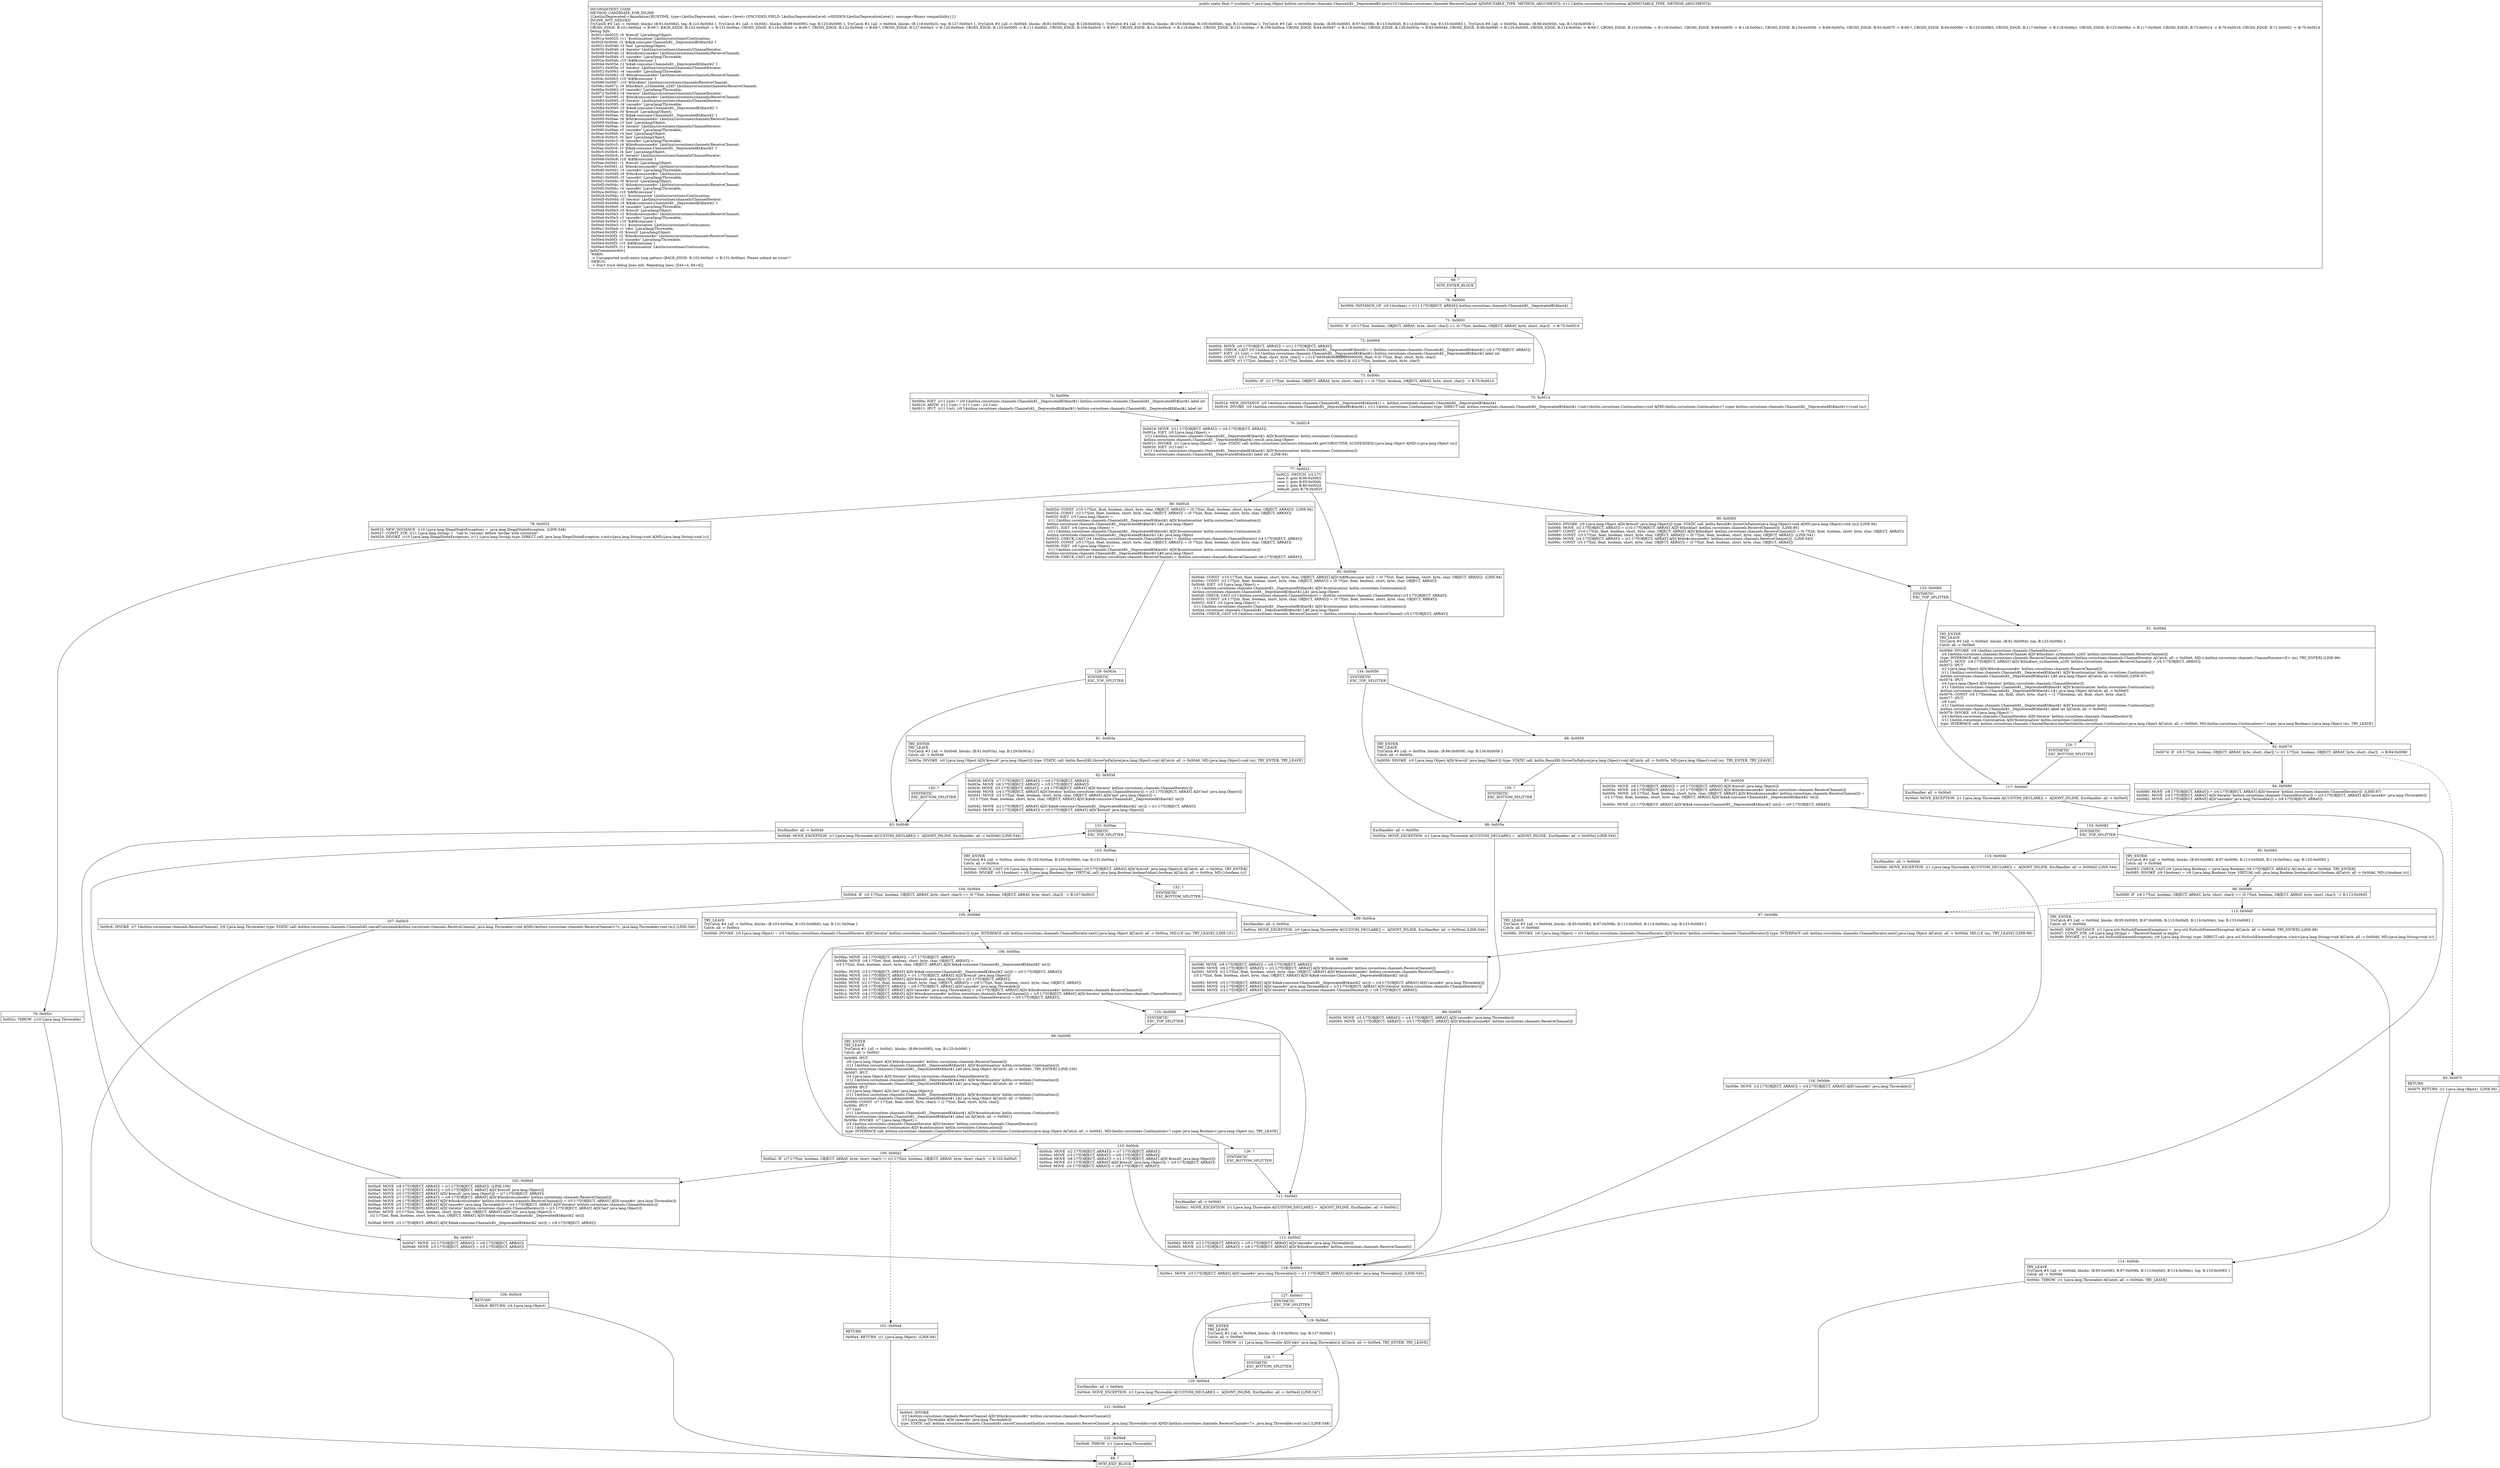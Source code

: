 digraph "CFG forkotlinx.coroutines.channels.ChannelsKt__DeprecatedKt.last(Lkotlinx\/coroutines\/channels\/ReceiveChannel;Lkotlin\/coroutines\/Continuation;)Ljava\/lang\/Object;" {
Node_68 [shape=record,label="{68\:\ ?|MTH_ENTER_BLOCK\l}"];
Node_70 [shape=record,label="{70\:\ 0x0000|0x0000: INSTANCE_OF  (r0 I:boolean) = (r11 I:??[OBJECT, ARRAY]) kotlinx.coroutines.channels.ChannelsKt__DeprecatedKt$last$1 \l}"];
Node_71 [shape=record,label="{71\:\ 0x0002|0x0002: IF  (r0 I:??[int, boolean, OBJECT, ARRAY, byte, short, char]) == (0 ??[int, boolean, OBJECT, ARRAY, byte, short, char])  \-\> B:75:0x0014 \l}"];
Node_72 [shape=record,label="{72\:\ 0x0004|0x0004: MOVE  (r0 I:??[OBJECT, ARRAY]) = (r11 I:??[OBJECT, ARRAY]) \l0x0005: CHECK_CAST (r0 I:kotlinx.coroutines.channels.ChannelsKt__DeprecatedKt$last$1) = (kotlinx.coroutines.channels.ChannelsKt__DeprecatedKt$last$1) (r0 I:??[OBJECT, ARRAY]) \l0x0007: IGET  (r1 I:int) = (r0 I:kotlinx.coroutines.channels.ChannelsKt__DeprecatedKt$last$1) kotlinx.coroutines.channels.ChannelsKt__DeprecatedKt$last$1.label int \l0x0009: CONST  (r2 I:??[int, float, short, byte, char]) = (\-2147483648(0xffffffff80000000, float:\-0.0) ??[int, float, short, byte, char]) \l0x000b: ARITH  (r1 I:??[int, boolean]) = (r1 I:??[int, boolean, short, byte, char]) & (r2 I:??[int, boolean, short, byte, char]) \l}"];
Node_73 [shape=record,label="{73\:\ 0x000c|0x000c: IF  (r1 I:??[int, boolean, OBJECT, ARRAY, byte, short, char]) == (0 ??[int, boolean, OBJECT, ARRAY, byte, short, char])  \-\> B:75:0x0014 \l}"];
Node_74 [shape=record,label="{74\:\ 0x000e|0x000e: IGET  (r11 I:int) = (r0 I:kotlinx.coroutines.channels.ChannelsKt__DeprecatedKt$last$1) kotlinx.coroutines.channels.ChannelsKt__DeprecatedKt$last$1.label int \l0x0010: ARITH  (r11 I:int) = (r11 I:int) \- (r2 I:int) \l0x0011: IPUT  (r11 I:int), (r0 I:kotlinx.coroutines.channels.ChannelsKt__DeprecatedKt$last$1) kotlinx.coroutines.channels.ChannelsKt__DeprecatedKt$last$1.label int \l}"];
Node_76 [shape=record,label="{76\:\ 0x0019|0x0019: MOVE  (r11 I:??[OBJECT, ARRAY]) = (r0 I:??[OBJECT, ARRAY]) \l0x001a: IGET  (r0 I:java.lang.Object) = \l  (r11 I:kotlinx.coroutines.channels.ChannelsKt__DeprecatedKt$last$1 A[D('$continuation' kotlin.coroutines.Continuation)])\l kotlinx.coroutines.channels.ChannelsKt__DeprecatedKt$last$1.result java.lang.Object \l0x001c: INVOKE  (r1 I:java.lang.Object) =  type: STATIC call: kotlin.coroutines.intrinsics.IntrinsicsKt.getCOROUTINE_SUSPENDED():java.lang.Object A[MD:():java.lang.Object (m)]\l0x0020: IGET  (r2 I:int) = \l  (r11 I:kotlinx.coroutines.channels.ChannelsKt__DeprecatedKt$last$1 A[D('$continuation' kotlin.coroutines.Continuation)])\l kotlinx.coroutines.channels.ChannelsKt__DeprecatedKt$last$1.label int  (LINE:94)\l}"];
Node_77 [shape=record,label="{77\:\ 0x0022|0x0022: SWITCH  (r2 I:??)\l case 0: goto B:90:0x0063\l case 1: goto B:85:0x004b\l case 2: goto B:80:0x002d\l default: goto B:78:0x0025 \l}"];
Node_78 [shape=record,label="{78\:\ 0x0025|0x0025: NEW_INSTANCE  (r10 I:java.lang.IllegalStateException) =  java.lang.IllegalStateException  (LINE:548)\l0x0027: CONST_STR  (r11 I:java.lang.String) =  \"call to 'resume' before 'invoke' with coroutine\" \l0x0029: INVOKE  (r10 I:java.lang.IllegalStateException), (r11 I:java.lang.String) type: DIRECT call: java.lang.IllegalStateException.\<init\>(java.lang.String):void A[MD:(java.lang.String):void (c)]\l}"];
Node_79 [shape=record,label="{79\:\ 0x002c|0x002c: THROW  (r10 I:java.lang.Throwable) \l}"];
Node_69 [shape=record,label="{69\:\ ?|MTH_EXIT_BLOCK\l}"];
Node_80 [shape=record,label="{80\:\ 0x002d|0x002d: CONST  (r10 I:??[int, float, boolean, short, byte, char, OBJECT, ARRAY]) = (0 ??[int, float, boolean, short, byte, char, OBJECT, ARRAY])  (LINE:94)\l0x002e: CONST  (r2 I:??[int, float, boolean, short, byte, char, OBJECT, ARRAY]) = (0 ??[int, float, boolean, short, byte, char, OBJECT, ARRAY]) \l0x002f: IGET  (r3 I:java.lang.Object) = \l  (r11 I:kotlinx.coroutines.channels.ChannelsKt__DeprecatedKt$last$1 A[D('$continuation' kotlin.coroutines.Continuation)])\l kotlinx.coroutines.channels.ChannelsKt__DeprecatedKt$last$1.L$2 java.lang.Object \l0x0031: IGET  (r4 I:java.lang.Object) = \l  (r11 I:kotlinx.coroutines.channels.ChannelsKt__DeprecatedKt$last$1 A[D('$continuation' kotlin.coroutines.Continuation)])\l kotlinx.coroutines.channels.ChannelsKt__DeprecatedKt$last$1.L$1 java.lang.Object \l0x0033: CHECK_CAST (r4 I:kotlinx.coroutines.channels.ChannelIterator) = (kotlinx.coroutines.channels.ChannelIterator) (r4 I:??[OBJECT, ARRAY]) \l0x0035: CONST  (r5 I:??[int, float, boolean, short, byte, char, OBJECT, ARRAY]) = (0 ??[int, float, boolean, short, byte, char, OBJECT, ARRAY]) \l0x0036: IGET  (r6 I:java.lang.Object) = \l  (r11 I:kotlinx.coroutines.channels.ChannelsKt__DeprecatedKt$last$1 A[D('$continuation' kotlin.coroutines.Continuation)])\l kotlinx.coroutines.channels.ChannelsKt__DeprecatedKt$last$1.L$0 java.lang.Object \l0x0038: CHECK_CAST (r6 I:kotlinx.coroutines.channels.ReceiveChannel) = (kotlinx.coroutines.channels.ReceiveChannel) (r6 I:??[OBJECT, ARRAY]) \l}"];
Node_129 [shape=record,label="{129\:\ 0x003a|SYNTHETIC\lEXC_TOP_SPLITTER\l}"];
Node_81 [shape=record,label="{81\:\ 0x003a|TRY_ENTER\lTRY_LEAVE\lTryCatch #3 \{all \-\> 0x0046, blocks: (B:81:0x003a), top: B:129:0x003a \}\lCatch: all \-\> 0x0046\l|0x003a: INVOKE  (r0 I:java.lang.Object A[D('$result' java.lang.Object)]) type: STATIC call: kotlin.ResultKt.throwOnFailure(java.lang.Object):void A[Catch: all \-\> 0x0046, MD:(java.lang.Object):void (m), TRY_ENTER, TRY_LEAVE]\l}"];
Node_82 [shape=record,label="{82\:\ 0x003d|0x003d: MOVE  (r7 I:??[OBJECT, ARRAY]) = (r6 I:??[OBJECT, ARRAY]) \l0x003e: MOVE  (r6 I:??[OBJECT, ARRAY]) = (r5 I:??[OBJECT, ARRAY]) \l0x003f: MOVE  (r5 I:??[OBJECT, ARRAY]) = (r4 I:??[OBJECT, ARRAY] A[D('iterator' kotlinx.coroutines.channels.ChannelIterator)]) \l0x0040: MOVE  (r4 I:??[OBJECT, ARRAY] A[D('iterator' kotlinx.coroutines.channels.ChannelIterator)]) = (r3 I:??[OBJECT, ARRAY] A[D('last' java.lang.Object)]) \l0x0041: MOVE  (r3 I:??[int, float, boolean, short, byte, char, OBJECT, ARRAY] A[D('last' java.lang.Object)]) = \l  (r2 I:??[int, float, boolean, short, byte, char, OBJECT, ARRAY] A[D('$i$a$\-consume\-ChannelsKt__DeprecatedKt$last$2' int)])\l \l0x0042: MOVE  (r2 I:??[OBJECT, ARRAY] A[D('$i$a$\-consume\-ChannelsKt__DeprecatedKt$last$2' int)]) = (r1 I:??[OBJECT, ARRAY]) \l0x0043: MOVE  (r1 I:??[OBJECT, ARRAY]) = (r0 I:??[OBJECT, ARRAY] A[D('$result' java.lang.Object)]) \l}"];
Node_131 [shape=record,label="{131\:\ 0x00ae|SYNTHETIC\lEXC_TOP_SPLITTER\l}"];
Node_103 [shape=record,label="{103\:\ 0x00ae|TRY_ENTER\lTryCatch #4 \{all \-\> 0x00ca, blocks: (B:103:0x00ae, B:105:0x00b6), top: B:131:0x00ae \}\lCatch: all \-\> 0x00ca\l|0x00ae: CHECK_CAST (r0 I:java.lang.Boolean) = (java.lang.Boolean) (r0 I:??[OBJECT, ARRAY] A[D('$result' java.lang.Object)]) A[Catch: all \-\> 0x00ca, TRY_ENTER]\l0x00b0: INVOKE  (r0 I:boolean) = (r0 I:java.lang.Boolean) type: VIRTUAL call: java.lang.Boolean.booleanValue():boolean A[Catch: all \-\> 0x00ca, MD:():boolean (c)]\l}"];
Node_104 [shape=record,label="{104\:\ 0x00b4|0x00b4: IF  (r0 I:??[int, boolean, OBJECT, ARRAY, byte, short, char]) == (0 ??[int, boolean, OBJECT, ARRAY, byte, short, char])  \-\> B:107:0x00c5 \l}"];
Node_105 [shape=record,label="{105\:\ 0x00b6|TRY_LEAVE\lTryCatch #4 \{all \-\> 0x00ca, blocks: (B:103:0x00ae, B:105:0x00b6), top: B:131:0x00ae \}\lCatch: all \-\> 0x00ca\l|0x00b6: INVOKE  (r0 I:java.lang.Object) = (r5 I:kotlinx.coroutines.channels.ChannelIterator A[D('iterator' kotlinx.coroutines.channels.ChannelIterator)]) type: INTERFACE call: kotlinx.coroutines.channels.ChannelIterator.next():java.lang.Object A[Catch: all \-\> 0x00ca, MD:():E (m), TRY_LEAVE] (LINE:101)\l}"];
Node_106 [shape=record,label="{106\:\ 0x00ba|0x00ba: MOVE  (r4 I:??[OBJECT, ARRAY]) = (r7 I:??[OBJECT, ARRAY]) \l0x00bb: MOVE  (r8 I:??[int, float, boolean, short, byte, char, OBJECT, ARRAY]) = \l  (r3 I:??[int, float, boolean, short, byte, char, OBJECT, ARRAY] A[D('$i$a$\-consume\-ChannelsKt__DeprecatedKt$last$2' int)])\l \l0x00bc: MOVE  (r3 I:??[OBJECT, ARRAY] A[D('$i$a$\-consume\-ChannelsKt__DeprecatedKt$last$2' int)]) = (r0 I:??[OBJECT, ARRAY]) \l0x00bd: MOVE  (r0 I:??[OBJECT, ARRAY]) = (r1 I:??[OBJECT, ARRAY] A[D('$result' java.lang.Object)]) \l0x00be: MOVE  (r1 I:??[OBJECT, ARRAY] A[D('$result' java.lang.Object)]) = (r2 I:??[OBJECT, ARRAY]) \l0x00bf: MOVE  (r2 I:??[int, float, boolean, short, byte, char, OBJECT, ARRAY]) = (r8 I:??[int, float, boolean, short, byte, char, OBJECT, ARRAY]) \l0x00c0: MOVE  (r9 I:??[OBJECT, ARRAY]) = (r6 I:??[OBJECT, ARRAY] A[D('cause$iv' java.lang.Throwable)]) \l0x00c1: MOVE  (r6 I:??[OBJECT, ARRAY] A[D('cause$iv' java.lang.Throwable)]) = (r4 I:??[OBJECT, ARRAY] A[D('$this$consume$iv' kotlinx.coroutines.channels.ReceiveChannel)]) \l0x00c2: MOVE  (r4 I:??[OBJECT, ARRAY] A[D('$this$consume$iv' kotlinx.coroutines.channels.ReceiveChannel)]) = (r5 I:??[OBJECT, ARRAY] A[D('iterator' kotlinx.coroutines.channels.ChannelIterator)]) \l0x00c3: MOVE  (r5 I:??[OBJECT, ARRAY] A[D('iterator' kotlinx.coroutines.channels.ChannelIterator)]) = (r9 I:??[OBJECT, ARRAY]) \l}"];
Node_125 [shape=record,label="{125\:\ 0x0095|SYNTHETIC\lEXC_TOP_SPLITTER\l}"];
Node_99 [shape=record,label="{99\:\ 0x0095|TRY_ENTER\lTRY_LEAVE\lTryCatch #1 \{all \-\> 0x00d1, blocks: (B:99:0x0095), top: B:125:0x0095 \}\lCatch: all \-\> 0x00d1\l|0x0095: IPUT  \l  (r6 I:java.lang.Object A[D('$this$consume$iv' kotlinx.coroutines.channels.ReceiveChannel)])\l  (r11 I:kotlinx.coroutines.channels.ChannelsKt__DeprecatedKt$last$1 A[D('$continuation' kotlin.coroutines.Continuation)])\l kotlinx.coroutines.channels.ChannelsKt__DeprecatedKt$last$1.L$0 java.lang.Object A[Catch: all \-\> 0x00d1, TRY_ENTER] (LINE:100)\l0x0097: IPUT  \l  (r4 I:java.lang.Object A[D('iterator' kotlinx.coroutines.channels.ChannelIterator)])\l  (r11 I:kotlinx.coroutines.channels.ChannelsKt__DeprecatedKt$last$1 A[D('$continuation' kotlin.coroutines.Continuation)])\l kotlinx.coroutines.channels.ChannelsKt__DeprecatedKt$last$1.L$1 java.lang.Object A[Catch: all \-\> 0x00d1]\l0x0099: IPUT  \l  (r3 I:java.lang.Object A[D('last' java.lang.Object)])\l  (r11 I:kotlinx.coroutines.channels.ChannelsKt__DeprecatedKt$last$1 A[D('$continuation' kotlin.coroutines.Continuation)])\l kotlinx.coroutines.channels.ChannelsKt__DeprecatedKt$last$1.L$2 java.lang.Object A[Catch: all \-\> 0x00d1]\l0x009b: CONST  (r7 I:??[int, float, short, byte, char]) = (2 ??[int, float, short, byte, char]) \l0x009c: IPUT  \l  (r7 I:int)\l  (r11 I:kotlinx.coroutines.channels.ChannelsKt__DeprecatedKt$last$1 A[D('$continuation' kotlin.coroutines.Continuation)])\l kotlinx.coroutines.channels.ChannelsKt__DeprecatedKt$last$1.label int A[Catch: all \-\> 0x00d1]\l0x009e: INVOKE  (r7 I:java.lang.Object) = \l  (r4 I:kotlinx.coroutines.channels.ChannelIterator A[D('iterator' kotlinx.coroutines.channels.ChannelIterator)])\l  (r11 I:kotlin.coroutines.Continuation A[D('$continuation' kotlin.coroutines.Continuation)])\l type: INTERFACE call: kotlinx.coroutines.channels.ChannelIterator.hasNext(kotlin.coroutines.Continuation):java.lang.Object A[Catch: all \-\> 0x00d1, MD:(kotlin.coroutines.Continuation\<? super java.lang.Boolean\>):java.lang.Object (m), TRY_LEAVE]\l}"];
Node_100 [shape=record,label="{100\:\ 0x00a2|0x00a2: IF  (r7 I:??[int, boolean, OBJECT, ARRAY, byte, short, char]) != (r1 I:??[int, boolean, OBJECT, ARRAY, byte, short, char])  \-\> B:102:0x00a5 \l}"];
Node_101 [shape=record,label="{101\:\ 0x00a4|RETURN\l|0x00a4: RETURN  (r1 I:java.lang.Object)  (LINE:94)\l}"];
Node_102 [shape=record,label="{102\:\ 0x00a5|0x00a5: MOVE  (r8 I:??[OBJECT, ARRAY]) = (r1 I:??[OBJECT, ARRAY])  (LINE:100)\l0x00a6: MOVE  (r1 I:??[OBJECT, ARRAY]) = (r0 I:??[OBJECT, ARRAY] A[D('$result' java.lang.Object)]) \l0x00a7: MOVE  (r0 I:??[OBJECT, ARRAY] A[D('$result' java.lang.Object)]) = (r7 I:??[OBJECT, ARRAY]) \l0x00a8: MOVE  (r7 I:??[OBJECT, ARRAY]) = (r6 I:??[OBJECT, ARRAY] A[D('$this$consume$iv' kotlinx.coroutines.channels.ReceiveChannel)]) \l0x00a9: MOVE  (r6 I:??[OBJECT, ARRAY] A[D('$this$consume$iv' kotlinx.coroutines.channels.ReceiveChannel)]) = (r5 I:??[OBJECT, ARRAY] A[D('cause$iv' java.lang.Throwable)]) \l0x00aa: MOVE  (r5 I:??[OBJECT, ARRAY] A[D('cause$iv' java.lang.Throwable)]) = (r4 I:??[OBJECT, ARRAY] A[D('iterator' kotlinx.coroutines.channels.ChannelIterator)]) \l0x00ab: MOVE  (r4 I:??[OBJECT, ARRAY] A[D('iterator' kotlinx.coroutines.channels.ChannelIterator)]) = (r3 I:??[OBJECT, ARRAY] A[D('last' java.lang.Object)]) \l0x00ac: MOVE  (r3 I:??[int, float, boolean, short, byte, char, OBJECT, ARRAY] A[D('last' java.lang.Object)]) = \l  (r2 I:??[int, float, boolean, short, byte, char, OBJECT, ARRAY] A[D('$i$a$\-consume\-ChannelsKt__DeprecatedKt$last$2' int)])\l \l0x00ad: MOVE  (r2 I:??[OBJECT, ARRAY] A[D('$i$a$\-consume\-ChannelsKt__DeprecatedKt$last$2' int)]) = (r8 I:??[OBJECT, ARRAY]) \l}"];
Node_126 [shape=record,label="{126\:\ ?|SYNTHETIC\lEXC_BOTTOM_SPLITTER\l}"];
Node_111 [shape=record,label="{111\:\ 0x00d1|ExcHandler: all \-\> 0x00d1\l|0x00d1: MOVE_EXCEPTION  (r1 I:java.lang.Throwable A[CUSTOM_DECLARE]) =  A[DONT_INLINE, ExcHandler: all \-\> 0x00d1]\l}"];
Node_112 [shape=record,label="{112\:\ 0x00d2|0x00d2: MOVE  (r3 I:??[OBJECT, ARRAY]) = (r5 I:??[OBJECT, ARRAY] A[D('cause$iv' java.lang.Throwable)]) \l0x00d3: MOVE  (r2 I:??[OBJECT, ARRAY]) = (r6 I:??[OBJECT, ARRAY] A[D('$this$consume$iv' kotlinx.coroutines.channels.ReceiveChannel)]) \l}"];
Node_118 [shape=record,label="{118\:\ 0x00e1|0x00e1: MOVE  (r3 I:??[OBJECT, ARRAY] A[D('cause$iv' java.lang.Throwable)]) = (r1 I:??[OBJECT, ARRAY] A[D('e$iv' java.lang.Throwable)])  (LINE:545)\l}"];
Node_127 [shape=record,label="{127\:\ 0x00e3|SYNTHETIC\lEXC_TOP_SPLITTER\l}"];
Node_119 [shape=record,label="{119\:\ 0x00e3|TRY_ENTER\lTRY_LEAVE\lTryCatch #2 \{all \-\> 0x00e4, blocks: (B:119:0x00e3), top: B:127:0x00e3 \}\lCatch: all \-\> 0x00e4\l|0x00e3: THROW  (r1 I:java.lang.Throwable A[D('e$iv' java.lang.Throwable)]) A[Catch: all \-\> 0x00e4, TRY_ENTER, TRY_LEAVE]\l}"];
Node_128 [shape=record,label="{128\:\ ?|SYNTHETIC\lEXC_BOTTOM_SPLITTER\l}"];
Node_120 [shape=record,label="{120\:\ 0x00e4|ExcHandler: all \-\> 0x00e4\l|0x00e4: MOVE_EXCEPTION  (r1 I:java.lang.Throwable A[CUSTOM_DECLARE]) =  A[DONT_INLINE, ExcHandler: all \-\> 0x00e4] (LINE:547)\l}"];
Node_121 [shape=record,label="{121\:\ 0x00e5|0x00e5: INVOKE  \l  (r2 I:kotlinx.coroutines.channels.ReceiveChannel A[D('$this$consume$iv' kotlinx.coroutines.channels.ReceiveChannel)])\l  (r3 I:java.lang.Throwable A[D('cause$iv' java.lang.Throwable)])\l type: STATIC call: kotlinx.coroutines.channels.ChannelsKt.cancelConsumed(kotlinx.coroutines.channels.ReceiveChannel, java.lang.Throwable):void A[MD:(kotlinx.coroutines.channels.ReceiveChannel\<?\>, java.lang.Throwable):void (m)] (LINE:548)\l}"];
Node_122 [shape=record,label="{122\:\ 0x00e8|0x00e8: THROW  (r1 I:java.lang.Throwable) \l}"];
Node_107 [shape=record,label="{107\:\ 0x00c5|0x00c6: INVOKE  (r7 I:kotlinx.coroutines.channels.ReceiveChannel), (r6 I:java.lang.Throwable) type: STATIC call: kotlinx.coroutines.channels.ChannelsKt.cancelConsumed(kotlinx.coroutines.channels.ReceiveChannel, java.lang.Throwable):void A[MD:(kotlinx.coroutines.channels.ReceiveChannel\<?\>, java.lang.Throwable):void (m)] (LINE:548)\l}"];
Node_108 [shape=record,label="{108\:\ 0x00c9|RETURN\l|0x00c9: RETURN  (r4 I:java.lang.Object) \l}"];
Node_132 [shape=record,label="{132\:\ ?|SYNTHETIC\lEXC_BOTTOM_SPLITTER\l}"];
Node_109 [shape=record,label="{109\:\ 0x00ca|ExcHandler: all \-\> 0x00ca\l|0x00ca: MOVE_EXCEPTION  (r0 I:java.lang.Throwable A[CUSTOM_DECLARE]) =  A[DONT_INLINE, ExcHandler: all \-\> 0x00ca] (LINE:544)\l}"];
Node_110 [shape=record,label="{110\:\ 0x00cb|0x00cb: MOVE  (r2 I:??[OBJECT, ARRAY]) = (r7 I:??[OBJECT, ARRAY]) \l0x00cc: MOVE  (r3 I:??[OBJECT, ARRAY]) = (r6 I:??[OBJECT, ARRAY]) \l0x00cd: MOVE  (r8 I:??[OBJECT, ARRAY]) = (r1 I:??[OBJECT, ARRAY] A[D('$result' java.lang.Object)]) \l0x00ce: MOVE  (r1 I:??[OBJECT, ARRAY] A[D('$result' java.lang.Object)]) = (r0 I:??[OBJECT, ARRAY]) \l0x00cf: MOVE  (r0 I:??[OBJECT, ARRAY]) = (r8 I:??[OBJECT, ARRAY]) \l}"];
Node_130 [shape=record,label="{130\:\ ?|SYNTHETIC\lEXC_BOTTOM_SPLITTER\l}"];
Node_83 [shape=record,label="{83\:\ 0x0046|ExcHandler: all \-\> 0x0046\l|0x0046: MOVE_EXCEPTION  (r1 I:java.lang.Throwable A[CUSTOM_DECLARE]) =  A[DONT_INLINE, ExcHandler: all \-\> 0x0046] (LINE:544)\l}"];
Node_84 [shape=record,label="{84\:\ 0x0047|0x0047: MOVE  (r2 I:??[OBJECT, ARRAY]) = (r6 I:??[OBJECT, ARRAY]) \l0x0048: MOVE  (r3 I:??[OBJECT, ARRAY]) = (r5 I:??[OBJECT, ARRAY]) \l}"];
Node_85 [shape=record,label="{85\:\ 0x004b|0x004b: CONST  (r10 I:??[int, float, boolean, short, byte, char, OBJECT, ARRAY] A[D('$i$f$consume' int)]) = (0 ??[int, float, boolean, short, byte, char, OBJECT, ARRAY])  (LINE:94)\l0x004c: CONST  (r2 I:??[int, float, boolean, short, byte, char, OBJECT, ARRAY]) = (0 ??[int, float, boolean, short, byte, char, OBJECT, ARRAY]) \l0x004d: IGET  (r3 I:java.lang.Object) = \l  (r11 I:kotlinx.coroutines.channels.ChannelsKt__DeprecatedKt$last$1 A[D('$continuation' kotlin.coroutines.Continuation)])\l kotlinx.coroutines.channels.ChannelsKt__DeprecatedKt$last$1.L$1 java.lang.Object \l0x004f: CHECK_CAST (r3 I:kotlinx.coroutines.channels.ChannelIterator) = (kotlinx.coroutines.channels.ChannelIterator) (r3 I:??[OBJECT, ARRAY]) \l0x0051: CONST  (r4 I:??[int, float, boolean, short, byte, char, OBJECT, ARRAY]) = (0 ??[int, float, boolean, short, byte, char, OBJECT, ARRAY]) \l0x0052: IGET  (r5 I:java.lang.Object) = \l  (r11 I:kotlinx.coroutines.channels.ChannelsKt__DeprecatedKt$last$1 A[D('$continuation' kotlin.coroutines.Continuation)])\l kotlinx.coroutines.channels.ChannelsKt__DeprecatedKt$last$1.L$0 java.lang.Object \l0x0054: CHECK_CAST (r5 I:kotlinx.coroutines.channels.ReceiveChannel) = (kotlinx.coroutines.channels.ReceiveChannel) (r5 I:??[OBJECT, ARRAY]) \l}"];
Node_134 [shape=record,label="{134\:\ 0x0056|SYNTHETIC\lEXC_TOP_SPLITTER\l}"];
Node_86 [shape=record,label="{86\:\ 0x0056|TRY_ENTER\lTRY_LEAVE\lTryCatch #6 \{all \-\> 0x005e, blocks: (B:86:0x0056), top: B:134:0x0056 \}\lCatch: all \-\> 0x005e\l|0x0056: INVOKE  (r0 I:java.lang.Object A[D('$result' java.lang.Object)]) type: STATIC call: kotlin.ResultKt.throwOnFailure(java.lang.Object):void A[Catch: all \-\> 0x005e, MD:(java.lang.Object):void (m), TRY_ENTER, TRY_LEAVE]\l}"];
Node_87 [shape=record,label="{87\:\ 0x0059|0x0059: MOVE  (r6 I:??[OBJECT, ARRAY]) = (r0 I:??[OBJECT, ARRAY] A[D('$result' java.lang.Object)]) \l0x005a: MOVE  (r8 I:??[OBJECT, ARRAY]) = (r5 I:??[OBJECT, ARRAY] A[D('$this$consume$iv' kotlinx.coroutines.channels.ReceiveChannel)]) \l0x005b: MOVE  (r5 I:??[int, float, boolean, short, byte, char, OBJECT, ARRAY] A[D('$this$consume$iv' kotlinx.coroutines.channels.ReceiveChannel)]) = \l  (r2 I:??[int, float, boolean, short, byte, char, OBJECT, ARRAY] A[D('$i$a$\-consume\-ChannelsKt__DeprecatedKt$last$2' int)])\l \l0x005c: MOVE  (r2 I:??[OBJECT, ARRAY] A[D('$i$a$\-consume\-ChannelsKt__DeprecatedKt$last$2' int)]) = (r8 I:??[OBJECT, ARRAY]) \l}"];
Node_133 [shape=record,label="{133\:\ 0x0083|SYNTHETIC\lEXC_TOP_SPLITTER\l}"];
Node_95 [shape=record,label="{95\:\ 0x0083|TRY_ENTER\lTryCatch #5 \{all \-\> 0x00dd, blocks: (B:95:0x0083, B:97:0x008b, B:113:0x00d5, B:114:0x00dc), top: B:133:0x0083 \}\lCatch: all \-\> 0x00dd\l|0x0083: CHECK_CAST (r6 I:java.lang.Boolean) = (java.lang.Boolean) (r6 I:??[OBJECT, ARRAY]) A[Catch: all \-\> 0x00dd, TRY_ENTER]\l0x0085: INVOKE  (r6 I:boolean) = (r6 I:java.lang.Boolean) type: VIRTUAL call: java.lang.Boolean.booleanValue():boolean A[Catch: all \-\> 0x00dd, MD:():boolean (c)]\l}"];
Node_96 [shape=record,label="{96\:\ 0x0089|0x0089: IF  (r6 I:??[int, boolean, OBJECT, ARRAY, byte, short, char]) == (0 ??[int, boolean, OBJECT, ARRAY, byte, short, char])  \-\> B:113:0x00d5 \l}"];
Node_97 [shape=record,label="{97\:\ 0x008b|TRY_LEAVE\lTryCatch #5 \{all \-\> 0x00dd, blocks: (B:95:0x0083, B:97:0x008b, B:113:0x00d5, B:114:0x00dc), top: B:133:0x0083 \}\lCatch: all \-\> 0x00dd\l|0x008b: INVOKE  (r6 I:java.lang.Object) = (r3 I:kotlinx.coroutines.channels.ChannelIterator A[D('iterator' kotlinx.coroutines.channels.ChannelIterator)]) type: INTERFACE call: kotlinx.coroutines.channels.ChannelIterator.next():java.lang.Object A[Catch: all \-\> 0x00dd, MD:():E (m), TRY_LEAVE] (LINE:99)\l}"];
Node_98 [shape=record,label="{98\:\ 0x008f|0x008f: MOVE  (r8 I:??[OBJECT, ARRAY]) = (r6 I:??[OBJECT, ARRAY]) \l0x0090: MOVE  (r6 I:??[OBJECT, ARRAY]) = (r2 I:??[OBJECT, ARRAY] A[D('$this$consume$iv' kotlinx.coroutines.channels.ReceiveChannel)]) \l0x0091: MOVE  (r2 I:??[int, float, boolean, short, byte, char, OBJECT, ARRAY] A[D('$this$consume$iv' kotlinx.coroutines.channels.ReceiveChannel)]) = \l  (r5 I:??[int, float, boolean, short, byte, char, OBJECT, ARRAY] A[D('$i$a$\-consume\-ChannelsKt__DeprecatedKt$last$2' int)])\l \l0x0092: MOVE  (r5 I:??[OBJECT, ARRAY] A[D('$i$a$\-consume\-ChannelsKt__DeprecatedKt$last$2' int)]) = (r4 I:??[OBJECT, ARRAY] A[D('cause$iv' java.lang.Throwable)]) \l0x0093: MOVE  (r4 I:??[OBJECT, ARRAY] A[D('cause$iv' java.lang.Throwable)]) = (r3 I:??[OBJECT, ARRAY] A[D('iterator' kotlinx.coroutines.channels.ChannelIterator)]) \l0x0094: MOVE  (r3 I:??[OBJECT, ARRAY] A[D('iterator' kotlinx.coroutines.channels.ChannelIterator)]) = (r8 I:??[OBJECT, ARRAY]) \l}"];
Node_113 [shape=record,label="{113\:\ 0x00d5|TRY_ENTER\lTryCatch #5 \{all \-\> 0x00dd, blocks: (B:95:0x0083, B:97:0x008b, B:113:0x00d5, B:114:0x00dc), top: B:133:0x0083 \}\lCatch: all \-\> 0x00dd\l|0x00d5: NEW_INSTANCE  (r1 I:java.util.NoSuchElementException) =  java.util.NoSuchElementException A[Catch: all \-\> 0x00dd, TRY_ENTER] (LINE:98)\l0x00d7: CONST_STR  (r6 I:java.lang.String) =  \"ReceiveChannel is empty.\" \l0x00d9: INVOKE  (r1 I:java.util.NoSuchElementException), (r6 I:java.lang.String) type: DIRECT call: java.util.NoSuchElementException.\<init\>(java.lang.String):void A[Catch: all \-\> 0x00dd, MD:(java.lang.String):void (c)]\l}"];
Node_114 [shape=record,label="{114\:\ 0x00dc|TRY_LEAVE\lTryCatch #5 \{all \-\> 0x00dd, blocks: (B:95:0x0083, B:97:0x008b, B:113:0x00d5, B:114:0x00dc), top: B:133:0x0083 \}\lCatch: all \-\> 0x00dd\l|0x00dc: THROW  (r1 I:java.lang.Throwable) A[Catch: all \-\> 0x00dd, TRY_LEAVE]\l}"];
Node_115 [shape=record,label="{115\:\ 0x00dd|ExcHandler: all \-\> 0x00dd\l|0x00dd: MOVE_EXCEPTION  (r1 I:java.lang.Throwable A[CUSTOM_DECLARE]) =  A[DONT_INLINE, ExcHandler: all \-\> 0x00dd] (LINE:544)\l}"];
Node_116 [shape=record,label="{116\:\ 0x00de|0x00de: MOVE  (r3 I:??[OBJECT, ARRAY]) = (r4 I:??[OBJECT, ARRAY] A[D('cause$iv' java.lang.Throwable)]) \l}"];
Node_135 [shape=record,label="{135\:\ ?|SYNTHETIC\lEXC_BOTTOM_SPLITTER\l}"];
Node_88 [shape=record,label="{88\:\ 0x005e|ExcHandler: all \-\> 0x005e\l|0x005e: MOVE_EXCEPTION  (r1 I:java.lang.Throwable A[CUSTOM_DECLARE]) =  A[DONT_INLINE, ExcHandler: all \-\> 0x005e] (LINE:544)\l}"];
Node_89 [shape=record,label="{89\:\ 0x005f|0x005f: MOVE  (r3 I:??[OBJECT, ARRAY]) = (r4 I:??[OBJECT, ARRAY] A[D('cause$iv' java.lang.Throwable)]) \l0x0060: MOVE  (r2 I:??[OBJECT, ARRAY]) = (r5 I:??[OBJECT, ARRAY] A[D('$this$consume$iv' kotlinx.coroutines.channels.ReceiveChannel)]) \l}"];
Node_90 [shape=record,label="{90\:\ 0x0063|0x0063: INVOKE  (r0 I:java.lang.Object A[D('$result' java.lang.Object)]) type: STATIC call: kotlin.ResultKt.throwOnFailure(java.lang.Object):void A[MD:(java.lang.Object):void (m)] (LINE:94)\l0x0066: MOVE  (r2 I:??[OBJECT, ARRAY]) = (r10 I:??[OBJECT, ARRAY] A[D('$this$last' kotlinx.coroutines.channels.ReceiveChannel)])  (LINE:95)\l0x0067: CONST  (r10 I:??[int, float, boolean, short, byte, char, OBJECT, ARRAY] A[D('$this$last' kotlinx.coroutines.channels.ReceiveChannel)]) = (0 ??[int, float, boolean, short, byte, char, OBJECT, ARRAY]) \l0x0069: CONST  (r3 I:??[int, float, boolean, short, byte, char, OBJECT, ARRAY]) = (0 ??[int, float, boolean, short, byte, char, OBJECT, ARRAY])  (LINE:541)\l0x006b: MOVE  (r4 I:??[OBJECT, ARRAY]) = (r2 I:??[OBJECT, ARRAY] A[D('$this$consume$iv' kotlinx.coroutines.channels.ReceiveChannel)])  (LINE:543)\l0x006c: CONST  (r5 I:??[int, float, boolean, short, byte, char, OBJECT, ARRAY]) = (0 ??[int, float, boolean, short, byte, char, OBJECT, ARRAY]) \l}"];
Node_123 [shape=record,label="{123\:\ 0x006d|SYNTHETIC\lEXC_TOP_SPLITTER\l}"];
Node_91 [shape=record,label="{91\:\ 0x006d|TRY_ENTER\lTRY_LEAVE\lTryCatch #0 \{all \-\> 0x00e0, blocks: (B:91:0x006d), top: B:123:0x006d \}\lCatch: all \-\> 0x00e0\l|0x006d: INVOKE  (r6 I:kotlinx.coroutines.channels.ChannelIterator) = \l  (r4 I:kotlinx.coroutines.channels.ReceiveChannel A[D('$this$last_u24lambda_u2d5' kotlinx.coroutines.channels.ReceiveChannel)])\l type: INTERFACE call: kotlinx.coroutines.channels.ReceiveChannel.iterator():kotlinx.coroutines.channels.ChannelIterator A[Catch: all \-\> 0x00e0, MD:():kotlinx.coroutines.channels.ChannelIterator\<E\> (m), TRY_ENTER] (LINE:96)\l0x0071: MOVE  (r4 I:??[OBJECT, ARRAY] A[D('$this$last_u24lambda_u2d5' kotlinx.coroutines.channels.ReceiveChannel)]) = (r6 I:??[OBJECT, ARRAY]) \l0x0072: IPUT  \l  (r2 I:java.lang.Object A[D('$this$consume$iv' kotlinx.coroutines.channels.ReceiveChannel)])\l  (r11 I:kotlinx.coroutines.channels.ChannelsKt__DeprecatedKt$last$1 A[D('$continuation' kotlin.coroutines.Continuation)])\l kotlinx.coroutines.channels.ChannelsKt__DeprecatedKt$last$1.L$0 java.lang.Object A[Catch: all \-\> 0x00e0] (LINE:97)\l0x0074: IPUT  \l  (r4 I:java.lang.Object A[D('iterator' kotlinx.coroutines.channels.ChannelIterator)])\l  (r11 I:kotlinx.coroutines.channels.ChannelsKt__DeprecatedKt$last$1 A[D('$continuation' kotlin.coroutines.Continuation)])\l kotlinx.coroutines.channels.ChannelsKt__DeprecatedKt$last$1.L$1 java.lang.Object A[Catch: all \-\> 0x00e0]\l0x0076: CONST  (r6 I:??[boolean, int, float, short, byte, char]) = (1 ??[boolean, int, float, short, byte, char]) \l0x0077: IPUT  \l  (r6 I:int)\l  (r11 I:kotlinx.coroutines.channels.ChannelsKt__DeprecatedKt$last$1 A[D('$continuation' kotlin.coroutines.Continuation)])\l kotlinx.coroutines.channels.ChannelsKt__DeprecatedKt$last$1.label int A[Catch: all \-\> 0x00e0]\l0x0079: INVOKE  (r6 I:java.lang.Object) = \l  (r4 I:kotlinx.coroutines.channels.ChannelIterator A[D('iterator' kotlinx.coroutines.channels.ChannelIterator)])\l  (r11 I:kotlin.coroutines.Continuation A[D('$continuation' kotlin.coroutines.Continuation)])\l type: INTERFACE call: kotlinx.coroutines.channels.ChannelIterator.hasNext(kotlin.coroutines.Continuation):java.lang.Object A[Catch: all \-\> 0x00e0, MD:(kotlin.coroutines.Continuation\<? super java.lang.Boolean\>):java.lang.Object (m), TRY_LEAVE]\l}"];
Node_92 [shape=record,label="{92\:\ 0x007d|0x007d: IF  (r6 I:??[int, boolean, OBJECT, ARRAY, byte, short, char]) != (r1 I:??[int, boolean, OBJECT, ARRAY, byte, short, char])  \-\> B:94:0x0080 \l}"];
Node_93 [shape=record,label="{93\:\ 0x007f|RETURN\l|0x007f: RETURN  (r1 I:java.lang.Object)  (LINE:94)\l}"];
Node_94 [shape=record,label="{94\:\ 0x0080|0x0080: MOVE  (r8 I:??[OBJECT, ARRAY]) = (r4 I:??[OBJECT, ARRAY] A[D('iterator' kotlinx.coroutines.channels.ChannelIterator)])  (LINE:97)\l0x0081: MOVE  (r4 I:??[OBJECT, ARRAY] A[D('iterator' kotlinx.coroutines.channels.ChannelIterator)]) = (r3 I:??[OBJECT, ARRAY] A[D('cause$iv' java.lang.Throwable)]) \l0x0082: MOVE  (r3 I:??[OBJECT, ARRAY] A[D('cause$iv' java.lang.Throwable)]) = (r8 I:??[OBJECT, ARRAY]) \l}"];
Node_124 [shape=record,label="{124\:\ ?|SYNTHETIC\lEXC_BOTTOM_SPLITTER\l}"];
Node_117 [shape=record,label="{117\:\ 0x00e0|ExcHandler: all \-\> 0x00e0\l|0x00e0: MOVE_EXCEPTION  (r1 I:java.lang.Throwable A[CUSTOM_DECLARE]) =  A[DONT_INLINE, ExcHandler: all \-\> 0x00e0]\l}"];
Node_75 [shape=record,label="{75\:\ 0x0014|0x0014: NEW_INSTANCE  (r0 I:kotlinx.coroutines.channels.ChannelsKt__DeprecatedKt$last$1) =  kotlinx.coroutines.channels.ChannelsKt__DeprecatedKt$last$1 \l0x0016: INVOKE  (r0 I:kotlinx.coroutines.channels.ChannelsKt__DeprecatedKt$last$1), (r11 I:kotlin.coroutines.Continuation) type: DIRECT call: kotlinx.coroutines.channels.ChannelsKt__DeprecatedKt$last$1.\<init\>(kotlin.coroutines.Continuation):void A[MD:(kotlin.coroutines.Continuation\<? super kotlinx.coroutines.channels.ChannelsKt__DeprecatedKt$last$1\>):void (m)]\l}"];
MethodNode[shape=record,label="{public static final \/* synthetic *\/ java.lang.Object kotlinx.coroutines.channels.ChannelsKt__DeprecatedKt.last((r10 I:kotlinx.coroutines.channels.ReceiveChannel A[IMMUTABLE_TYPE, METHOD_ARGUMENT]), (r11 I:kotlin.coroutines.Continuation A[IMMUTABLE_TYPE, METHOD_ARGUMENT]))  | INCONSISTENT_CODE\lMETHOD_CANDIDATE_FOR_INLINE\l\{Lkotlin\/Deprecated;=Annotation\{RUNTIME, type=Lkotlin\/Deprecated;, values=\{level=\{ENCODED_FIELD: Lkotlin\/DeprecationLevel;\-\>HIDDEN:Lkotlin\/DeprecationLevel;\}, message=Binary compatibility\}\}\}\lINLINE_NOT_NEEDED\lTryCatch #0 \{all \-\> 0x00e0, blocks: (B:91:0x006d), top: B:123:0x006d \}, TryCatch #1 \{all \-\> 0x00d1, blocks: (B:99:0x0095), top: B:125:0x0095 \}, TryCatch #2 \{all \-\> 0x00e4, blocks: (B:119:0x00e3), top: B:127:0x00e3 \}, TryCatch #3 \{all \-\> 0x0046, blocks: (B:81:0x003a), top: B:129:0x003a \}, TryCatch #4 \{all \-\> 0x00ca, blocks: (B:103:0x00ae, B:105:0x00b6), top: B:131:0x00ae \}, TryCatch #5 \{all \-\> 0x00dd, blocks: (B:95:0x0083, B:97:0x008b, B:113:0x00d5, B:114:0x00dc), top: B:133:0x0083 \}, TryCatch #6 \{all \-\> 0x005e, blocks: (B:86:0x0056), top: B:134:0x0056 \}\lCROSS_EDGE: B:101:0x00a4 \-\> B:69:?, BACK_EDGE: B:102:0x00a5 \-\> B:131:0x00ae, CROSS_EDGE: B:119:0x00e3 \-\> B:69:?, CROSS_EDGE: B:122:0x00e8 \-\> B:69:?, CROSS_EDGE: B:127:0x00e3 \-\> B:120:0x00e4, CROSS_EDGE: B:125:0x0095 \-\> B:111:0x00d1, CROSS_EDGE: B:108:0x00c9 \-\> B:69:?, CROSS_EDGE: B:110:0x00cb \-\> B:118:0x00e1, CROSS_EDGE: B:131:0x00ae \-\> B:109:0x00ca, CROSS_EDGE: B:84:0x0047 \-\> B:118:0x00e1, CROSS_EDGE: B:129:0x003a \-\> B:83:0x0046, CROSS_EDGE: B:98:0x008f \-\> B:125:0x0095, CROSS_EDGE: B:114:0x00dc \-\> B:69:?, CROSS_EDGE: B:116:0x00de \-\> B:118:0x00e1, CROSS_EDGE: B:89:0x005f \-\> B:118:0x00e1, CROSS_EDGE: B:134:0x0056 \-\> B:88:0x005e, CROSS_EDGE: B:93:0x007f \-\> B:69:?, CROSS_EDGE: B:94:0x0080 \-\> B:133:0x0083, CROSS_EDGE: B:117:0x00e0 \-\> B:118:0x00e1, CROSS_EDGE: B:123:0x006d \-\> B:117:0x00e0, CROSS_EDGE: B:75:0x0014 \-\> B:76:0x0019, CROSS_EDGE: B:71:0x0002 \-\> B:75:0x0014\lDebug Info:\l  0x001c\-0x0025: r0 '$result' Ljava\/lang\/Object;\l  0x001a\-0x0025: r11 '$continuation' Lkotlin\/coroutines\/Continuation;\l  0x002f\-0x0046: r2 '$i$a$\-consume\-ChannelsKt__DeprecatedKt$last$2' I\l  0x0031\-0x0046: r3 'last' Ljava\/lang\/Object;\l  0x0035\-0x0046: r4 'iterator' Lkotlinx\/coroutines\/channels\/ChannelIterator;\l  0x0048\-0x004b: r2 '$this$consume$iv' Lkotlinx\/coroutines\/channels\/ReceiveChannel;\l  0x0049\-0x004b: r3 'cause$iv' Ljava\/lang\/Throwable;\l  0x002e\-0x004b: r10 '$i$f$consume' I\l  0x004d\-0x005e: r2 '$i$a$\-consume\-ChannelsKt__DeprecatedKt$last$2' I\l  0x0051\-0x005e: r3 'iterator' Lkotlinx\/coroutines\/channels\/ChannelIterator;\l  0x0052\-0x0063: r4 'cause$iv' Ljava\/lang\/Throwable;\l  0x0056\-0x0063: r5 '$this$consume$iv' Lkotlinx\/coroutines\/channels\/ReceiveChannel;\l  0x004c\-0x0063: r10 '$i$f$consume' I\l  0x0066\-0x0067: r10 '$this$last' Lkotlinx\/coroutines\/channels\/ReceiveChannel;\l  0x006c\-0x0072: r4 '$this$last_u24lambda_u2d5' Lkotlinx\/coroutines\/channels\/ReceiveChannel;\l  0x006a\-0x0083: r3 'cause$iv' Ljava\/lang\/Throwable;\l  0x0072\-0x0083: r4 'iterator' Lkotlinx\/coroutines\/channels\/ChannelIterator;\l  0x0067\-0x0095: r2 '$this$consume$iv' Lkotlinx\/coroutines\/channels\/ReceiveChannel;\l  0x0083\-0x0095: r3 'iterator' Lkotlinx\/coroutines\/channels\/ChannelIterator;\l  0x0083\-0x0095: r4 'cause$iv' Ljava\/lang\/Throwable;\l  0x006d\-0x0095: r5 '$i$a$\-consume\-ChannelsKt__DeprecatedKt$last$2' I\l  0x002d\-0x00ae: r0 '$result' Ljava\/lang\/Object;\l  0x0095\-0x00ae: r2 '$i$a$\-consume\-ChannelsKt__DeprecatedKt$last$2' I\l  0x0095\-0x00ae: r6 '$this$consume$iv' Lkotlinx\/coroutines\/channels\/ReceiveChannel;\l  0x0095\-0x00ae: r3 'last' Ljava\/lang\/Object;\l  0x0095\-0x00ae: r4 'iterator' Lkotlinx\/coroutines\/channels\/ChannelIterator;\l  0x0095\-0x00ae: r5 'cause$iv' Ljava\/lang\/Throwable;\l  0x00ae\-0x00b6: r4 'last' Ljava\/lang\/Object;\l  0x00c4\-0x00c5: r0 'last' Ljava\/lang\/Object;\l  0x00bb\-0x00c5: r6 'cause$iv' Ljava\/lang\/Throwable;\l  0x00bb\-0x00c5: r4 '$this$consume$iv' Lkotlinx\/coroutines\/channels\/ReceiveChannel;\l  0x00ae\-0x00c6: r3 '$i$a$\-consume\-ChannelsKt__DeprecatedKt$last$2' I\l  0x00c5\-0x00c6: r4 'last' Ljava\/lang\/Object;\l  0x00ae\-0x00c6: r5 'iterator' Lkotlinx\/coroutines\/channels\/ChannelIterator;\l  0x0068\-0x00c6: r10 '$i$f$consume' I\l  0x00ae\-0x00d1: r1 '$result' Ljava\/lang\/Object;\l  0x00cc\-0x00d1: r2 '$this$consume$iv' Lkotlinx\/coroutines\/channels\/ReceiveChannel;\l  0x00d0\-0x00d1: r3 'cause$iv' Ljava\/lang\/Throwable;\l  0x00d1\-0x00d5: r6 '$this$consume$iv' Lkotlinx\/coroutines\/channels\/ReceiveChannel;\l  0x00d1\-0x00d5: r5 'cause$iv' Ljava\/lang\/Throwable;\l  0x00d1\-0x00dc: r0 '$result' Ljava\/lang\/Object;\l  0x00d5\-0x00dc: r2 '$this$consume$iv' Lkotlinx\/coroutines\/channels\/ReceiveChannel;\l  0x00d5\-0x00dc: r4 'cause$iv' Ljava\/lang\/Throwable;\l  0x00ca\-0x00dc: r10 '$i$f$consume' I\l  0x002d\-0x00dc: r11 '$continuation' Lkotlin\/coroutines\/Continuation;\l  0x00d5\-0x00dd: r3 'iterator' Lkotlinx\/coroutines\/channels\/ChannelIterator;\l  0x00d5\-0x00dd: r5 '$i$a$\-consume\-ChannelsKt__DeprecatedKt$last$2' I\l  0x00dd\-0x00e0: r4 'cause$iv' Ljava\/lang\/Throwable;\l  0x00dd\-0x00e3: r0 '$result' Ljava\/lang\/Object;\l  0x00dd\-0x00e3: r2 '$this$consume$iv' Lkotlinx\/coroutines\/channels\/ReceiveChannel;\l  0x00e0\-0x00e3: r3 'cause$iv' Ljava\/lang\/Throwable;\l  0x00dd\-0x00e3: r10 '$i$f$consume' I\l  0x00dd\-0x00e3: r11 '$continuation' Lkotlin\/coroutines\/Continuation;\l  0x00e1\-0x00e4: r1 'e$iv' Ljava\/lang\/Throwable;\l  0x00e4\-0x00f3: r0 '$result' Ljava\/lang\/Object;\l  0x00e4\-0x00f3: r2 '$this$consume$iv' Lkotlinx\/coroutines\/channels\/ReceiveChannel;\l  0x00e4\-0x00f3: r3 'cause$iv' Ljava\/lang\/Throwable;\l  0x00e4\-0x00f3: r10 '$i$f$consume' I\l  0x00e4\-0x00f3: r11 '$continuation' Lkotlin\/coroutines\/Continuation;\lJadxCommentsAttr\{\l WARN: \l \-\> Unsupported multi\-entry loop pattern (BACK_EDGE: B:102:0x00a5 \-\> B:131:0x00ae). Please submit an issue!!!\l DEBUG: \l \-\> Don't trust debug lines info. Repeating lines: [544=4, 94=6]\}\l}"];
MethodNode -> Node_68;Node_68 -> Node_70;
Node_70 -> Node_71;
Node_71 -> Node_72[style=dashed];
Node_71 -> Node_75;
Node_72 -> Node_73;
Node_73 -> Node_74[style=dashed];
Node_73 -> Node_75;
Node_74 -> Node_76;
Node_76 -> Node_77;
Node_77 -> Node_78;
Node_77 -> Node_80;
Node_77 -> Node_85;
Node_77 -> Node_90;
Node_78 -> Node_79;
Node_79 -> Node_69;
Node_80 -> Node_129;
Node_129 -> Node_81;
Node_129 -> Node_83;
Node_81 -> Node_82;
Node_81 -> Node_130;
Node_82 -> Node_131;
Node_131 -> Node_103;
Node_131 -> Node_109;
Node_103 -> Node_104;
Node_103 -> Node_132;
Node_104 -> Node_105[style=dashed];
Node_104 -> Node_107;
Node_105 -> Node_106;
Node_106 -> Node_125;
Node_125 -> Node_99;
Node_125 -> Node_111;
Node_99 -> Node_100;
Node_99 -> Node_126;
Node_100 -> Node_101[style=dashed];
Node_100 -> Node_102;
Node_101 -> Node_69;
Node_102 -> Node_131;
Node_126 -> Node_111;
Node_111 -> Node_112;
Node_112 -> Node_118;
Node_118 -> Node_127;
Node_127 -> Node_119;
Node_127 -> Node_120;
Node_119 -> Node_69;
Node_119 -> Node_128;
Node_128 -> Node_120;
Node_120 -> Node_121;
Node_121 -> Node_122;
Node_122 -> Node_69;
Node_107 -> Node_108;
Node_108 -> Node_69;
Node_132 -> Node_109;
Node_109 -> Node_110;
Node_110 -> Node_118;
Node_130 -> Node_83;
Node_83 -> Node_84;
Node_84 -> Node_118;
Node_85 -> Node_134;
Node_134 -> Node_86;
Node_134 -> Node_88;
Node_86 -> Node_87;
Node_86 -> Node_135;
Node_87 -> Node_133;
Node_133 -> Node_95;
Node_133 -> Node_115;
Node_95 -> Node_96;
Node_96 -> Node_97[style=dashed];
Node_96 -> Node_113;
Node_97 -> Node_98;
Node_98 -> Node_125;
Node_113 -> Node_114;
Node_114 -> Node_69;
Node_115 -> Node_116;
Node_116 -> Node_118;
Node_135 -> Node_88;
Node_88 -> Node_89;
Node_89 -> Node_118;
Node_90 -> Node_123;
Node_123 -> Node_91;
Node_123 -> Node_117;
Node_91 -> Node_92;
Node_91 -> Node_124;
Node_92 -> Node_93[style=dashed];
Node_92 -> Node_94;
Node_93 -> Node_69;
Node_94 -> Node_133;
Node_124 -> Node_117;
Node_117 -> Node_118;
Node_75 -> Node_76;
}

